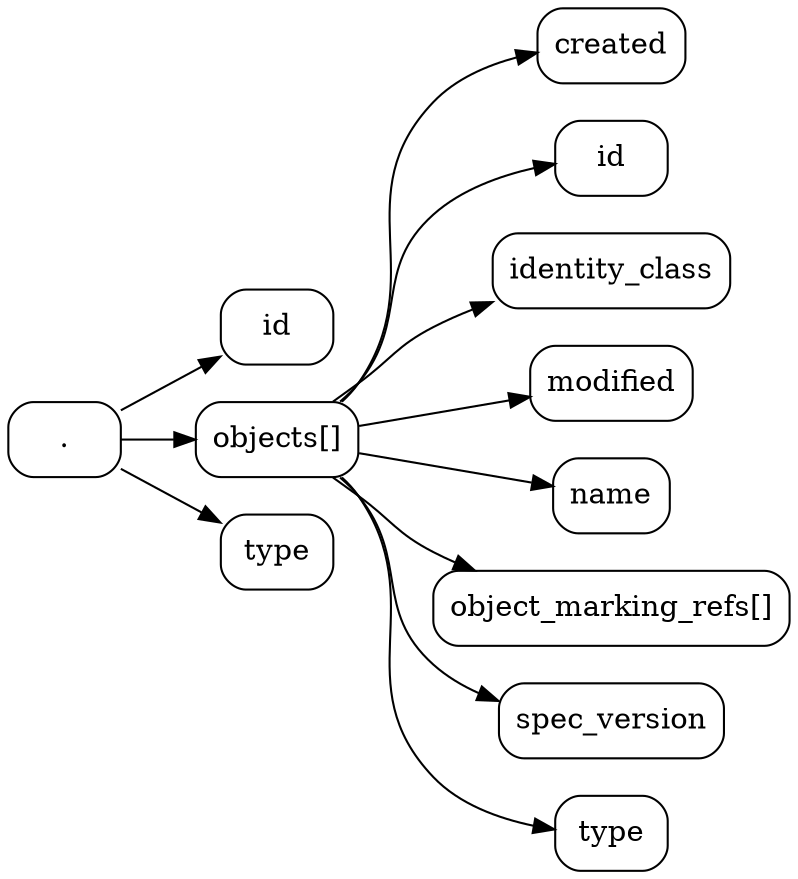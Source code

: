 strict digraph  {
rankdir=LR;
id [shape=box, style=rounded];
"." [shape=box, style=rounded];
"objects[]" [shape=box, style=rounded];
"objects[].created" [label=created, shape=box, style=rounded];
"objects[].id" [label=id, shape=box, style=rounded];
"objects[].identity_class" [label=identity_class, shape=box, style=rounded];
"objects[].modified" [label=modified, shape=box, style=rounded];
"objects[].name" [label=name, shape=box, style=rounded];
"objects[].object_marking_refs[]" [label="object_marking_refs[]", shape=box, style=rounded];
"objects[].spec_version" [label=spec_version, shape=box, style=rounded];
"objects[].type" [label=type, shape=box, style=rounded];
type [shape=box, style=rounded];
"." -> id;
"." -> "objects[]";
"." -> type;
"objects[]" -> "objects[].created";
"objects[]" -> "objects[].id";
"objects[]" -> "objects[].identity_class";
"objects[]" -> "objects[].modified";
"objects[]" -> "objects[].name";
"objects[]" -> "objects[].object_marking_refs[]";
"objects[]" -> "objects[].spec_version";
"objects[]" -> "objects[].type";
}
